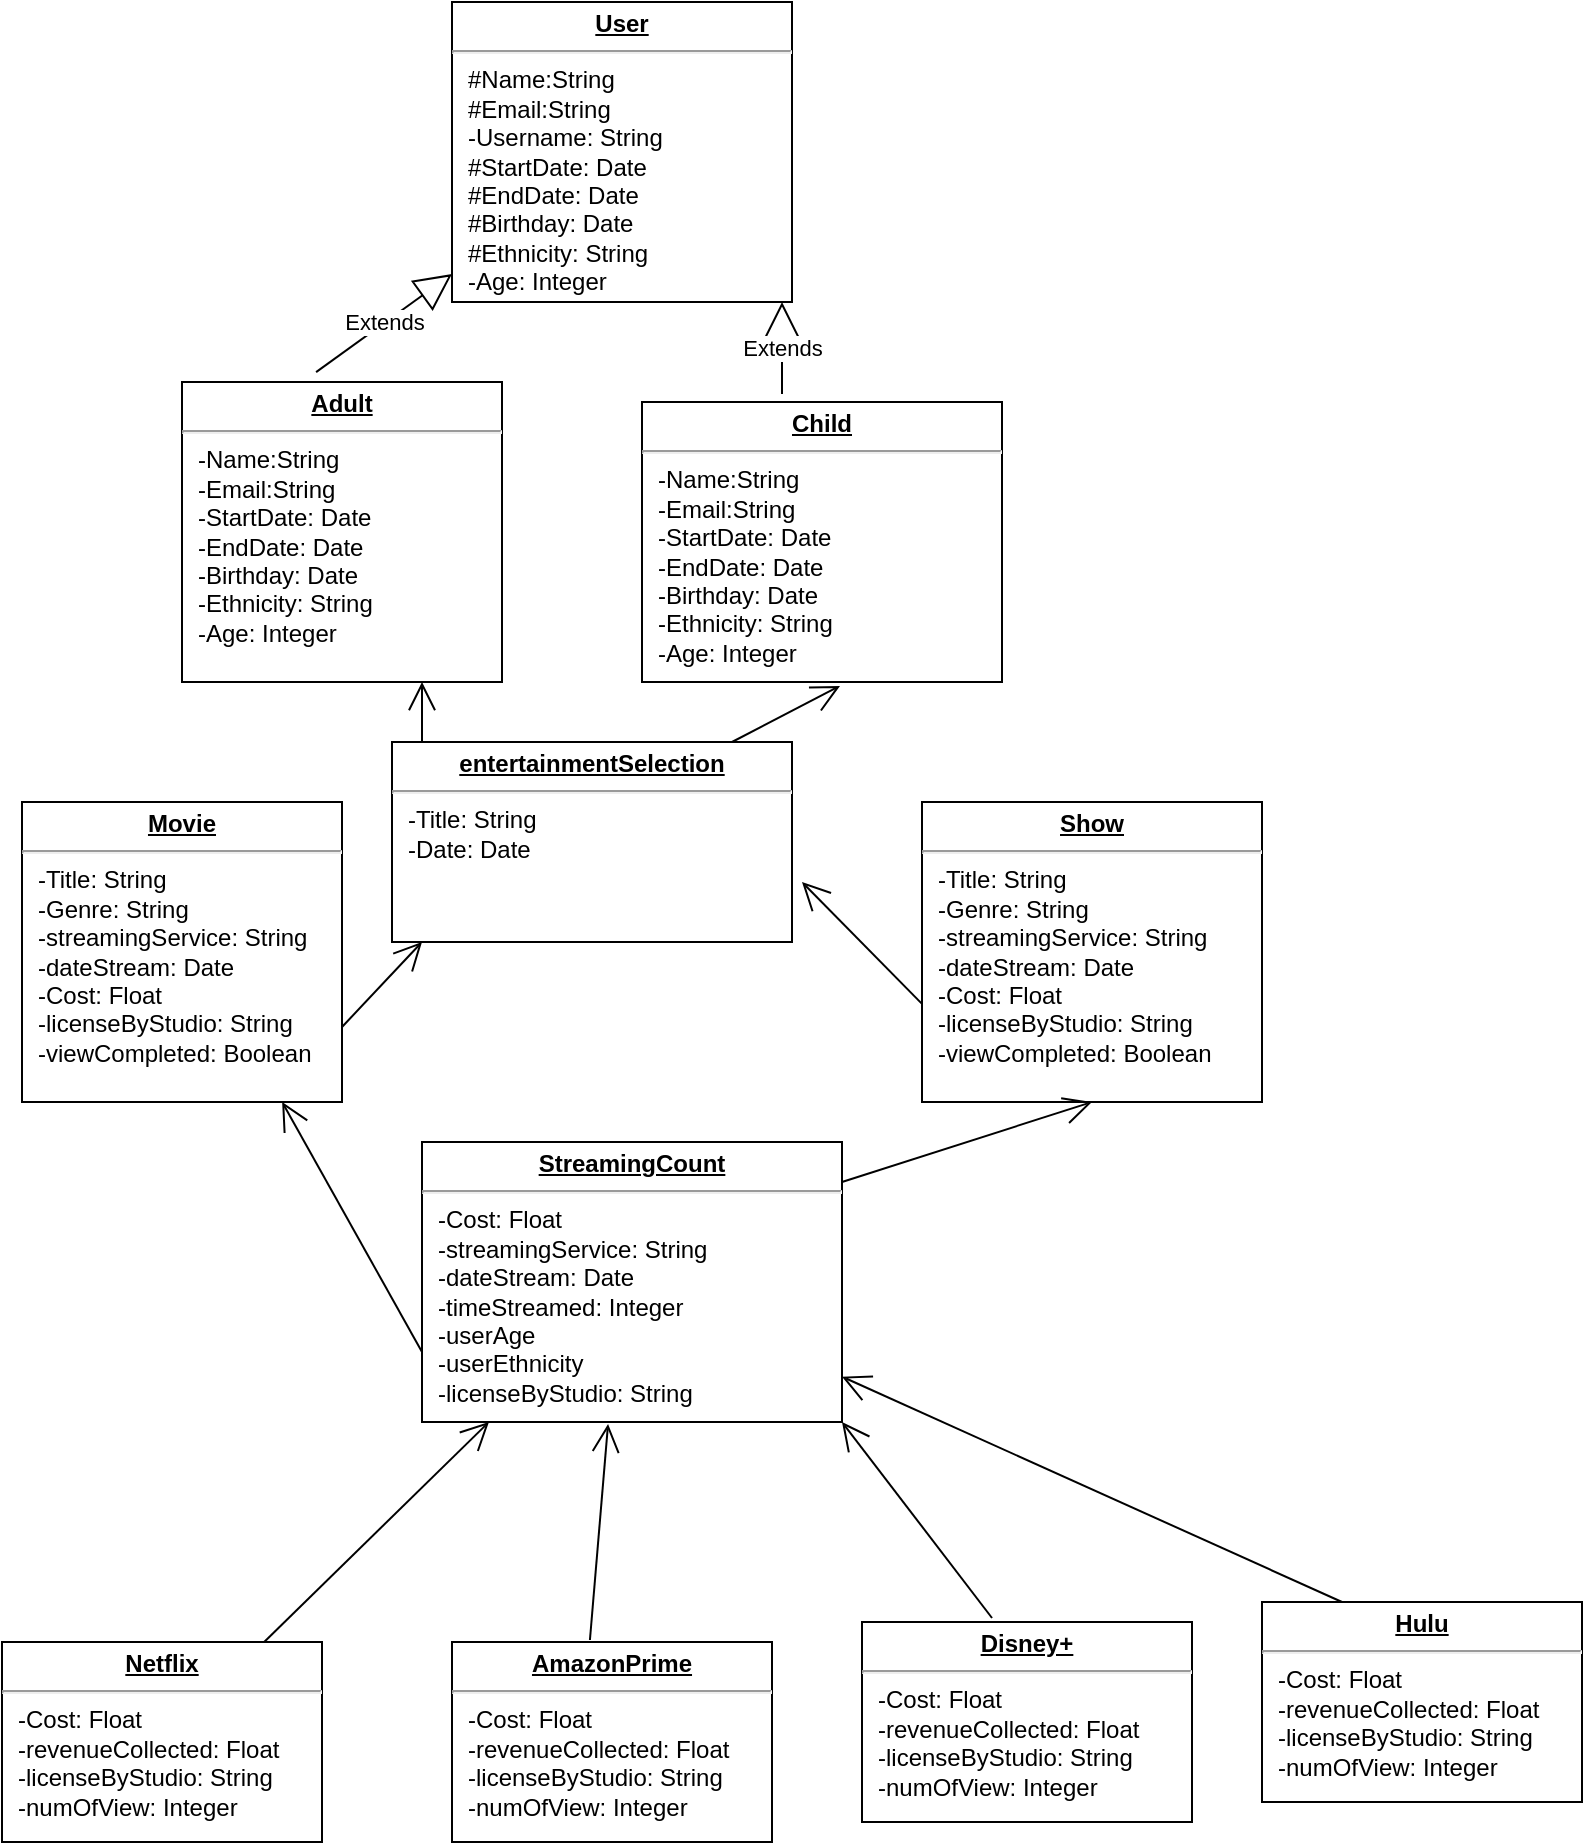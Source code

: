 <mxfile version="14.2.9" type="github">
  <diagram id="7y4Bm_Csqy858rbeXeka" name="Page-1">
    <mxGraphModel dx="1673" dy="1038" grid="1" gridSize="10" guides="1" tooltips="1" connect="1" arrows="1" fold="1" page="1" pageScale="1" pageWidth="850" pageHeight="1100" math="0" shadow="0">
      <root>
        <mxCell id="0" />
        <mxCell id="1" parent="0" />
        <mxCell id="7rUCfdSFTrNGHXz4k6Ym-6" value="&lt;p style=&quot;margin: 0px ; margin-top: 4px ; text-align: center ; text-decoration: underline&quot;&gt;&lt;b&gt;User&lt;/b&gt;&lt;/p&gt;&lt;hr&gt;&lt;p style=&quot;margin: 0px ; margin-left: 8px&quot;&gt;#Name:String&lt;br&gt;#Email:String&lt;/p&gt;&lt;p style=&quot;margin: 0px ; margin-left: 8px&quot;&gt;-Username: String&lt;br&gt;#StartDate: Date&lt;/p&gt;&lt;p style=&quot;margin: 0px ; margin-left: 8px&quot;&gt;#EndDate: Date&lt;/p&gt;&lt;p style=&quot;margin: 0px ; margin-left: 8px&quot;&gt;#Birthday: Date&lt;/p&gt;&lt;p style=&quot;margin: 0px ; margin-left: 8px&quot;&gt;#Ethnicity: String&lt;/p&gt;&lt;p style=&quot;margin: 0px ; margin-left: 8px&quot;&gt;-Age: Integer&lt;/p&gt;" style="verticalAlign=top;align=left;overflow=fill;fontSize=12;fontFamily=Helvetica;html=1;" parent="1" vertex="1">
          <mxGeometry x="265" y="10" width="170" height="150" as="geometry" />
        </mxCell>
        <mxCell id="7rUCfdSFTrNGHXz4k6Ym-8" value="&lt;p style=&quot;margin: 0px ; margin-top: 4px ; text-align: center ; text-decoration: underline&quot;&gt;&lt;b&gt;entertainmentSelection&lt;/b&gt;&lt;/p&gt;&lt;hr&gt;&lt;p style=&quot;margin: 0px ; margin-left: 8px&quot;&gt;-Title: String&lt;br&gt;-Date: Date&lt;br&gt;&lt;br&gt;&lt;/p&gt;&lt;p style=&quot;margin: 0px ; margin-left: 8px&quot;&gt;&lt;br&gt;&lt;/p&gt;" style="verticalAlign=top;align=left;overflow=fill;fontSize=12;fontFamily=Helvetica;html=1;" parent="1" vertex="1">
          <mxGeometry x="235" y="380" width="200" height="100" as="geometry" />
        </mxCell>
        <mxCell id="LzFqOQcsnpzUKHTWnqlH-1" value="&lt;p style=&quot;margin: 0px ; margin-top: 4px ; text-align: center ; text-decoration: underline&quot;&gt;&lt;b&gt;Adult&lt;/b&gt;&lt;/p&gt;&lt;hr&gt;&lt;p style=&quot;margin: 0px 0px 0px 8px&quot;&gt;-Name:String&lt;br&gt;-Email:String&lt;br&gt;-StartDate: Date&lt;/p&gt;&lt;p style=&quot;margin: 0px 0px 0px 8px&quot;&gt;-EndDate: Date&lt;/p&gt;&lt;p style=&quot;margin: 0px 0px 0px 8px&quot;&gt;-Birthday: Date&lt;/p&gt;&lt;p style=&quot;margin: 0px 0px 0px 8px&quot;&gt;-Ethnicity: String&lt;/p&gt;&lt;p style=&quot;margin: 0px 0px 0px 8px&quot;&gt;-Age: Integer&lt;/p&gt;" style="verticalAlign=top;align=left;overflow=fill;fontSize=12;fontFamily=Helvetica;html=1;" vertex="1" parent="1">
          <mxGeometry x="130" y="200" width="160" height="150" as="geometry" />
        </mxCell>
        <mxCell id="LzFqOQcsnpzUKHTWnqlH-2" value="&lt;p style=&quot;margin: 0px ; margin-top: 4px ; text-align: center ; text-decoration: underline&quot;&gt;&lt;b&gt;Child&lt;/b&gt;&lt;/p&gt;&lt;hr&gt;&lt;p style=&quot;margin: 0px 0px 0px 8px&quot;&gt;-Name:String&lt;br&gt;-Email:String&lt;br&gt;-StartDate: Date&lt;/p&gt;&lt;p style=&quot;margin: 0px 0px 0px 8px&quot;&gt;-EndDate: Date&lt;/p&gt;&lt;p style=&quot;margin: 0px 0px 0px 8px&quot;&gt;-Birthday: Date&lt;/p&gt;&lt;p style=&quot;margin: 0px 0px 0px 8px&quot;&gt;-Ethnicity: String&lt;/p&gt;&lt;p style=&quot;margin: 0px 0px 0px 8px&quot;&gt;-Age: Integer&lt;/p&gt;" style="verticalAlign=top;align=left;overflow=fill;fontSize=12;fontFamily=Helvetica;html=1;" vertex="1" parent="1">
          <mxGeometry x="360" y="210" width="180" height="140" as="geometry" />
        </mxCell>
        <mxCell id="LzFqOQcsnpzUKHTWnqlH-4" value="&lt;p style=&quot;margin: 0px ; margin-top: 4px ; text-align: center ; text-decoration: underline&quot;&gt;&lt;b&gt;Netflix&lt;/b&gt;&lt;/p&gt;&lt;hr&gt;&lt;p style=&quot;margin: 0px ; margin-left: 8px&quot;&gt;-Cost: Float&lt;/p&gt;&lt;p style=&quot;margin: 0px ; margin-left: 8px&quot;&gt;-revenueCollected: Float&lt;/p&gt;&lt;p style=&quot;margin: 0px ; margin-left: 8px&quot;&gt;-licenseByStudio: String&lt;/p&gt;&lt;p style=&quot;margin: 0px ; margin-left: 8px&quot;&gt;-numOfView: Integer&lt;/p&gt;" style="verticalAlign=top;align=left;overflow=fill;fontSize=12;fontFamily=Helvetica;html=1;" vertex="1" parent="1">
          <mxGeometry x="40" y="830" width="160" height="100" as="geometry" />
        </mxCell>
        <mxCell id="LzFqOQcsnpzUKHTWnqlH-5" value="&lt;p style=&quot;margin: 0px ; margin-top: 4px ; text-align: center ; text-decoration: underline&quot;&gt;&lt;b&gt;AmazonPrime&lt;/b&gt;&lt;/p&gt;&lt;hr&gt;&lt;p style=&quot;margin: 0px 0px 0px 8px&quot;&gt;-Cost: Float&lt;/p&gt;&lt;p style=&quot;margin: 0px 0px 0px 8px&quot;&gt;-revenueCollected: Float&lt;/p&gt;&lt;p style=&quot;margin: 0px 0px 0px 8px&quot;&gt;-licenseByStudio: String&lt;/p&gt;&lt;p style=&quot;margin: 0px 0px 0px 8px&quot;&gt;-numOfView: Integer&lt;br&gt;&lt;/p&gt;&lt;p style=&quot;margin: 0px 0px 0px 8px&quot;&gt;&lt;br&gt;&lt;/p&gt;" style="verticalAlign=top;align=left;overflow=fill;fontSize=12;fontFamily=Helvetica;html=1;" vertex="1" parent="1">
          <mxGeometry x="265" y="830" width="160" height="100" as="geometry" />
        </mxCell>
        <mxCell id="LzFqOQcsnpzUKHTWnqlH-6" value="&lt;p style=&quot;margin: 0px ; margin-top: 4px ; text-align: center ; text-decoration: underline&quot;&gt;&lt;b&gt;Disney+&lt;/b&gt;&lt;/p&gt;&lt;hr&gt;&lt;p style=&quot;margin: 0px 0px 0px 8px&quot;&gt;-Cost: Float&lt;/p&gt;&lt;p style=&quot;margin: 0px 0px 0px 8px&quot;&gt;-revenueCollected: Float&lt;/p&gt;&lt;p style=&quot;margin: 0px 0px 0px 8px&quot;&gt;-licenseByStudio: String&lt;/p&gt;&lt;p style=&quot;margin: 0px 0px 0px 8px&quot;&gt;-numOfView: Integer&lt;/p&gt;" style="verticalAlign=top;align=left;overflow=fill;fontSize=12;fontFamily=Helvetica;html=1;" vertex="1" parent="1">
          <mxGeometry x="470" y="820" width="165" height="100" as="geometry" />
        </mxCell>
        <mxCell id="LzFqOQcsnpzUKHTWnqlH-7" value="&lt;p style=&quot;margin: 0px ; margin-top: 4px ; text-align: center ; text-decoration: underline&quot;&gt;&lt;b&gt;Hulu&lt;/b&gt;&lt;/p&gt;&lt;hr&gt;&lt;p style=&quot;margin: 0px 0px 0px 8px&quot;&gt;-Cost: Float&lt;/p&gt;&lt;p style=&quot;margin: 0px 0px 0px 8px&quot;&gt;-revenueCollected: Float&lt;/p&gt;&lt;p style=&quot;margin: 0px 0px 0px 8px&quot;&gt;-licenseByStudio: String&lt;/p&gt;&lt;p style=&quot;margin: 0px 0px 0px 8px&quot;&gt;-numOfView: Integer&lt;/p&gt;" style="verticalAlign=top;align=left;overflow=fill;fontSize=12;fontFamily=Helvetica;html=1;" vertex="1" parent="1">
          <mxGeometry x="670" y="810" width="160" height="100" as="geometry" />
        </mxCell>
        <mxCell id="LzFqOQcsnpzUKHTWnqlH-12" value="Extends" style="endArrow=block;endSize=16;endFill=0;html=1;exitX=0.419;exitY=-0.033;exitDx=0;exitDy=0;exitPerimeter=0;entryX=0;entryY=0.907;entryDx=0;entryDy=0;entryPerimeter=0;" edge="1" parent="1" source="LzFqOQcsnpzUKHTWnqlH-1" target="7rUCfdSFTrNGHXz4k6Ym-6">
          <mxGeometry width="160" relative="1" as="geometry">
            <mxPoint x="200" y="150" as="sourcePoint" />
            <mxPoint x="360" y="150" as="targetPoint" />
          </mxGeometry>
        </mxCell>
        <mxCell id="LzFqOQcsnpzUKHTWnqlH-13" value="Extends" style="endArrow=block;endSize=16;endFill=0;html=1;" edge="1" parent="1">
          <mxGeometry width="160" relative="1" as="geometry">
            <mxPoint x="430" y="206" as="sourcePoint" />
            <mxPoint x="430" y="160" as="targetPoint" />
          </mxGeometry>
        </mxCell>
        <mxCell id="LzFqOQcsnpzUKHTWnqlH-17" value="&lt;p style=&quot;margin: 0px ; margin-top: 4px ; text-align: center ; text-decoration: underline&quot;&gt;&lt;b&gt;Movie&lt;/b&gt;&lt;/p&gt;&lt;hr&gt;&lt;p style=&quot;margin: 0px ; margin-left: 8px&quot;&gt;-Title: String&lt;/p&gt;&lt;p style=&quot;margin: 0px ; margin-left: 8px&quot;&gt;-Genre: String&lt;/p&gt;&lt;p style=&quot;margin: 0px ; margin-left: 8px&quot;&gt;-streamingService: String&lt;/p&gt;&lt;p style=&quot;margin: 0px ; margin-left: 8px&quot;&gt;-dateStream: Date&lt;/p&gt;&lt;p style=&quot;margin: 0px ; margin-left: 8px&quot;&gt;-Cost: Float&lt;/p&gt;&lt;p style=&quot;margin: 0px ; margin-left: 8px&quot;&gt;-licenseByStudio: String&lt;/p&gt;&lt;p style=&quot;margin: 0px ; margin-left: 8px&quot;&gt;-viewCompleted: Boolean&lt;/p&gt;" style="verticalAlign=top;align=left;overflow=fill;fontSize=12;fontFamily=Helvetica;html=1;" vertex="1" parent="1">
          <mxGeometry x="50" y="410" width="160" height="150" as="geometry" />
        </mxCell>
        <mxCell id="LzFqOQcsnpzUKHTWnqlH-18" value="&lt;p style=&quot;margin: 0px ; margin-top: 4px ; text-align: center ; text-decoration: underline&quot;&gt;&lt;b&gt;Show&lt;/b&gt;&lt;/p&gt;&lt;hr&gt;&lt;p style=&quot;margin: 0px ; margin-left: 8px&quot;&gt;-Title: String&lt;br&gt;&lt;/p&gt;&lt;p style=&quot;margin: 0px 0px 0px 8px&quot;&gt;-Genre: String&lt;/p&gt;&lt;p style=&quot;margin: 0px 0px 0px 8px&quot;&gt;-streamingService: String&lt;/p&gt;&lt;p style=&quot;margin: 0px 0px 0px 8px&quot;&gt;-dateStream: Date&lt;/p&gt;&lt;p style=&quot;margin: 0px 0px 0px 8px&quot;&gt;-Cost: Float&lt;/p&gt;&lt;p style=&quot;margin: 0px 0px 0px 8px&quot;&gt;-licenseByStudio: String&lt;/p&gt;&lt;p style=&quot;margin: 0px 0px 0px 8px&quot;&gt;-viewCompleted: Boolean&lt;br&gt;&lt;/p&gt;" style="verticalAlign=top;align=left;overflow=fill;fontSize=12;fontFamily=Helvetica;html=1;" vertex="1" parent="1">
          <mxGeometry x="500" y="410" width="170" height="150" as="geometry" />
        </mxCell>
        <mxCell id="LzFqOQcsnpzUKHTWnqlH-19" value="&lt;p style=&quot;margin: 0px ; margin-top: 4px ; text-align: center ; text-decoration: underline&quot;&gt;&lt;b&gt;StreamingCount&lt;/b&gt;&lt;/p&gt;&lt;hr&gt;&lt;p style=&quot;margin: 0px ; margin-left: 8px&quot;&gt;-Cost: Float&lt;/p&gt;&lt;p style=&quot;margin: 0px ; margin-left: 8px&quot;&gt;-streamingService: String&lt;br&gt;&lt;/p&gt;&lt;p style=&quot;margin: 0px ; margin-left: 8px&quot;&gt;-dateStream: Date&lt;/p&gt;&lt;p style=&quot;margin: 0px ; margin-left: 8px&quot;&gt;-timeStreamed: Integer&lt;/p&gt;&lt;p style=&quot;margin: 0px ; margin-left: 8px&quot;&gt;-userAge&lt;/p&gt;&lt;p style=&quot;margin: 0px ; margin-left: 8px&quot;&gt;-userEthnicity&lt;/p&gt;&lt;p style=&quot;margin: 0px ; margin-left: 8px&quot;&gt;-licenseByStudio: String&lt;/p&gt;&lt;p style=&quot;margin: 0px ; margin-left: 8px&quot;&gt;&lt;br&gt;&lt;/p&gt;" style="verticalAlign=top;align=left;overflow=fill;fontSize=12;fontFamily=Helvetica;html=1;" vertex="1" parent="1">
          <mxGeometry x="250" y="580" width="210" height="140" as="geometry" />
        </mxCell>
        <mxCell id="LzFqOQcsnpzUKHTWnqlH-32" value="" style="endArrow=open;endFill=1;endSize=12;html=1;exitX=0.075;exitY=0;exitDx=0;exitDy=0;exitPerimeter=0;entryX=0.75;entryY=1;entryDx=0;entryDy=0;" edge="1" parent="1" source="7rUCfdSFTrNGHXz4k6Ym-8" target="LzFqOQcsnpzUKHTWnqlH-1">
          <mxGeometry width="160" relative="1" as="geometry">
            <mxPoint x="250" y="360" as="sourcePoint" />
            <mxPoint x="410" y="360" as="targetPoint" />
          </mxGeometry>
        </mxCell>
        <mxCell id="LzFqOQcsnpzUKHTWnqlH-33" value="" style="endArrow=open;endFill=1;endSize=12;html=1;entryX=0.55;entryY=1.014;entryDx=0;entryDy=0;entryPerimeter=0;exitX=0.85;exitY=0;exitDx=0;exitDy=0;exitPerimeter=0;" edge="1" parent="1" source="7rUCfdSFTrNGHXz4k6Ym-8" target="LzFqOQcsnpzUKHTWnqlH-2">
          <mxGeometry width="160" relative="1" as="geometry">
            <mxPoint x="340" y="450" as="sourcePoint" />
            <mxPoint x="500" y="450" as="targetPoint" />
            <Array as="points" />
          </mxGeometry>
        </mxCell>
        <mxCell id="LzFqOQcsnpzUKHTWnqlH-34" value="" style="endArrow=open;endFill=1;endSize=12;html=1;exitX=1;exitY=0.75;exitDx=0;exitDy=0;entryX=0.075;entryY=1;entryDx=0;entryDy=0;entryPerimeter=0;" edge="1" parent="1" source="LzFqOQcsnpzUKHTWnqlH-17" target="7rUCfdSFTrNGHXz4k6Ym-8">
          <mxGeometry width="160" relative="1" as="geometry">
            <mxPoint x="105" y="450" as="sourcePoint" />
            <mxPoint x="265" y="450" as="targetPoint" />
          </mxGeometry>
        </mxCell>
        <mxCell id="LzFqOQcsnpzUKHTWnqlH-35" value="" style="endArrow=open;endFill=1;endSize=12;html=1;exitX=0;exitY=0.673;exitDx=0;exitDy=0;exitPerimeter=0;" edge="1" parent="1" source="LzFqOQcsnpzUKHTWnqlH-18">
          <mxGeometry width="160" relative="1" as="geometry">
            <mxPoint x="490" y="510" as="sourcePoint" />
            <mxPoint x="440" y="450" as="targetPoint" />
          </mxGeometry>
        </mxCell>
        <mxCell id="LzFqOQcsnpzUKHTWnqlH-36" value="" style="endArrow=open;endFill=1;endSize=12;html=1;exitX=0;exitY=0.75;exitDx=0;exitDy=0;entryX=0.813;entryY=1;entryDx=0;entryDy=0;entryPerimeter=0;" edge="1" parent="1" source="LzFqOQcsnpzUKHTWnqlH-19" target="LzFqOQcsnpzUKHTWnqlH-17">
          <mxGeometry width="160" relative="1" as="geometry">
            <mxPoint x="70" y="590" as="sourcePoint" />
            <mxPoint x="230" y="590" as="targetPoint" />
          </mxGeometry>
        </mxCell>
        <mxCell id="LzFqOQcsnpzUKHTWnqlH-37" value="" style="endArrow=open;endFill=1;endSize=12;html=1;entryX=0.5;entryY=1;entryDx=0;entryDy=0;" edge="1" parent="1" target="LzFqOQcsnpzUKHTWnqlH-18">
          <mxGeometry width="160" relative="1" as="geometry">
            <mxPoint x="460" y="600" as="sourcePoint" />
            <mxPoint x="620" y="600" as="targetPoint" />
          </mxGeometry>
        </mxCell>
        <mxCell id="LzFqOQcsnpzUKHTWnqlH-39" value="" style="endArrow=open;endFill=1;endSize=12;html=1;" edge="1" parent="1" source="LzFqOQcsnpzUKHTWnqlH-4" target="LzFqOQcsnpzUKHTWnqlH-19">
          <mxGeometry width="160" relative="1" as="geometry">
            <mxPoint x="120" y="520" as="sourcePoint" />
            <mxPoint x="120" y="520" as="targetPoint" />
          </mxGeometry>
        </mxCell>
        <mxCell id="LzFqOQcsnpzUKHTWnqlH-40" value="" style="endArrow=open;endFill=1;endSize=12;html=1;exitX=0.431;exitY=-0.01;exitDx=0;exitDy=0;exitPerimeter=0;entryX=0.443;entryY=1.007;entryDx=0;entryDy=0;entryPerimeter=0;" edge="1" parent="1" source="LzFqOQcsnpzUKHTWnqlH-5" target="LzFqOQcsnpzUKHTWnqlH-19">
          <mxGeometry width="160" relative="1" as="geometry">
            <mxPoint x="300" y="670" as="sourcePoint" />
            <mxPoint x="460" y="670" as="targetPoint" />
          </mxGeometry>
        </mxCell>
        <mxCell id="LzFqOQcsnpzUKHTWnqlH-41" value="" style="endArrow=open;endFill=1;endSize=12;html=1;exitX=0.394;exitY=-0.02;exitDx=0;exitDy=0;exitPerimeter=0;entryX=1;entryY=1;entryDx=0;entryDy=0;" edge="1" parent="1" source="LzFqOQcsnpzUKHTWnqlH-6" target="LzFqOQcsnpzUKHTWnqlH-19">
          <mxGeometry width="160" relative="1" as="geometry">
            <mxPoint x="500" y="670" as="sourcePoint" />
            <mxPoint x="660" y="670" as="targetPoint" />
            <Array as="points" />
          </mxGeometry>
        </mxCell>
        <mxCell id="LzFqOQcsnpzUKHTWnqlH-42" value="" style="endArrow=open;endFill=1;endSize=12;html=1;exitX=0.25;exitY=0;exitDx=0;exitDy=0;" edge="1" parent="1" source="LzFqOQcsnpzUKHTWnqlH-7" target="LzFqOQcsnpzUKHTWnqlH-19">
          <mxGeometry width="160" relative="1" as="geometry">
            <mxPoint x="690" y="679" as="sourcePoint" />
            <mxPoint x="850" y="679" as="targetPoint" />
          </mxGeometry>
        </mxCell>
      </root>
    </mxGraphModel>
  </diagram>
</mxfile>
